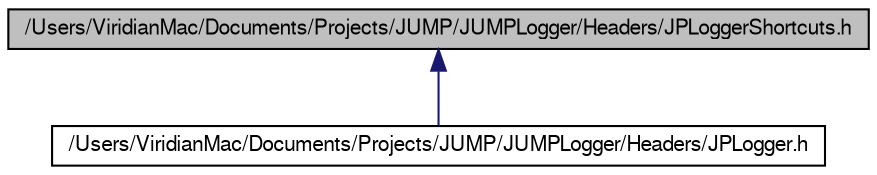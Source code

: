digraph G
{
  edge [fontname="FreeSans",fontsize="10",labelfontname="FreeSans",labelfontsize="10"];
  node [fontname="FreeSans",fontsize="10",shape=record];
  Node1 [label="/Users/ViridianMac/Documents/Projects/JUMP/JUMPLogger/Headers/JPLoggerShortcuts.h",height=0.2,width=0.4,color="black", fillcolor="grey75", style="filled" fontcolor="black"];
  Node1 -> Node2 [dir=back,color="midnightblue",fontsize="10",style="solid",fontname="FreeSans"];
  Node2 [label="/Users/ViridianMac/Documents/Projects/JUMP/JUMPLogger/Headers/JPLogger.h",height=0.2,width=0.4,color="black", fillcolor="white", style="filled",URL="$_j_p_logger_8h.html",tooltip="JPLogger main header."];
}
